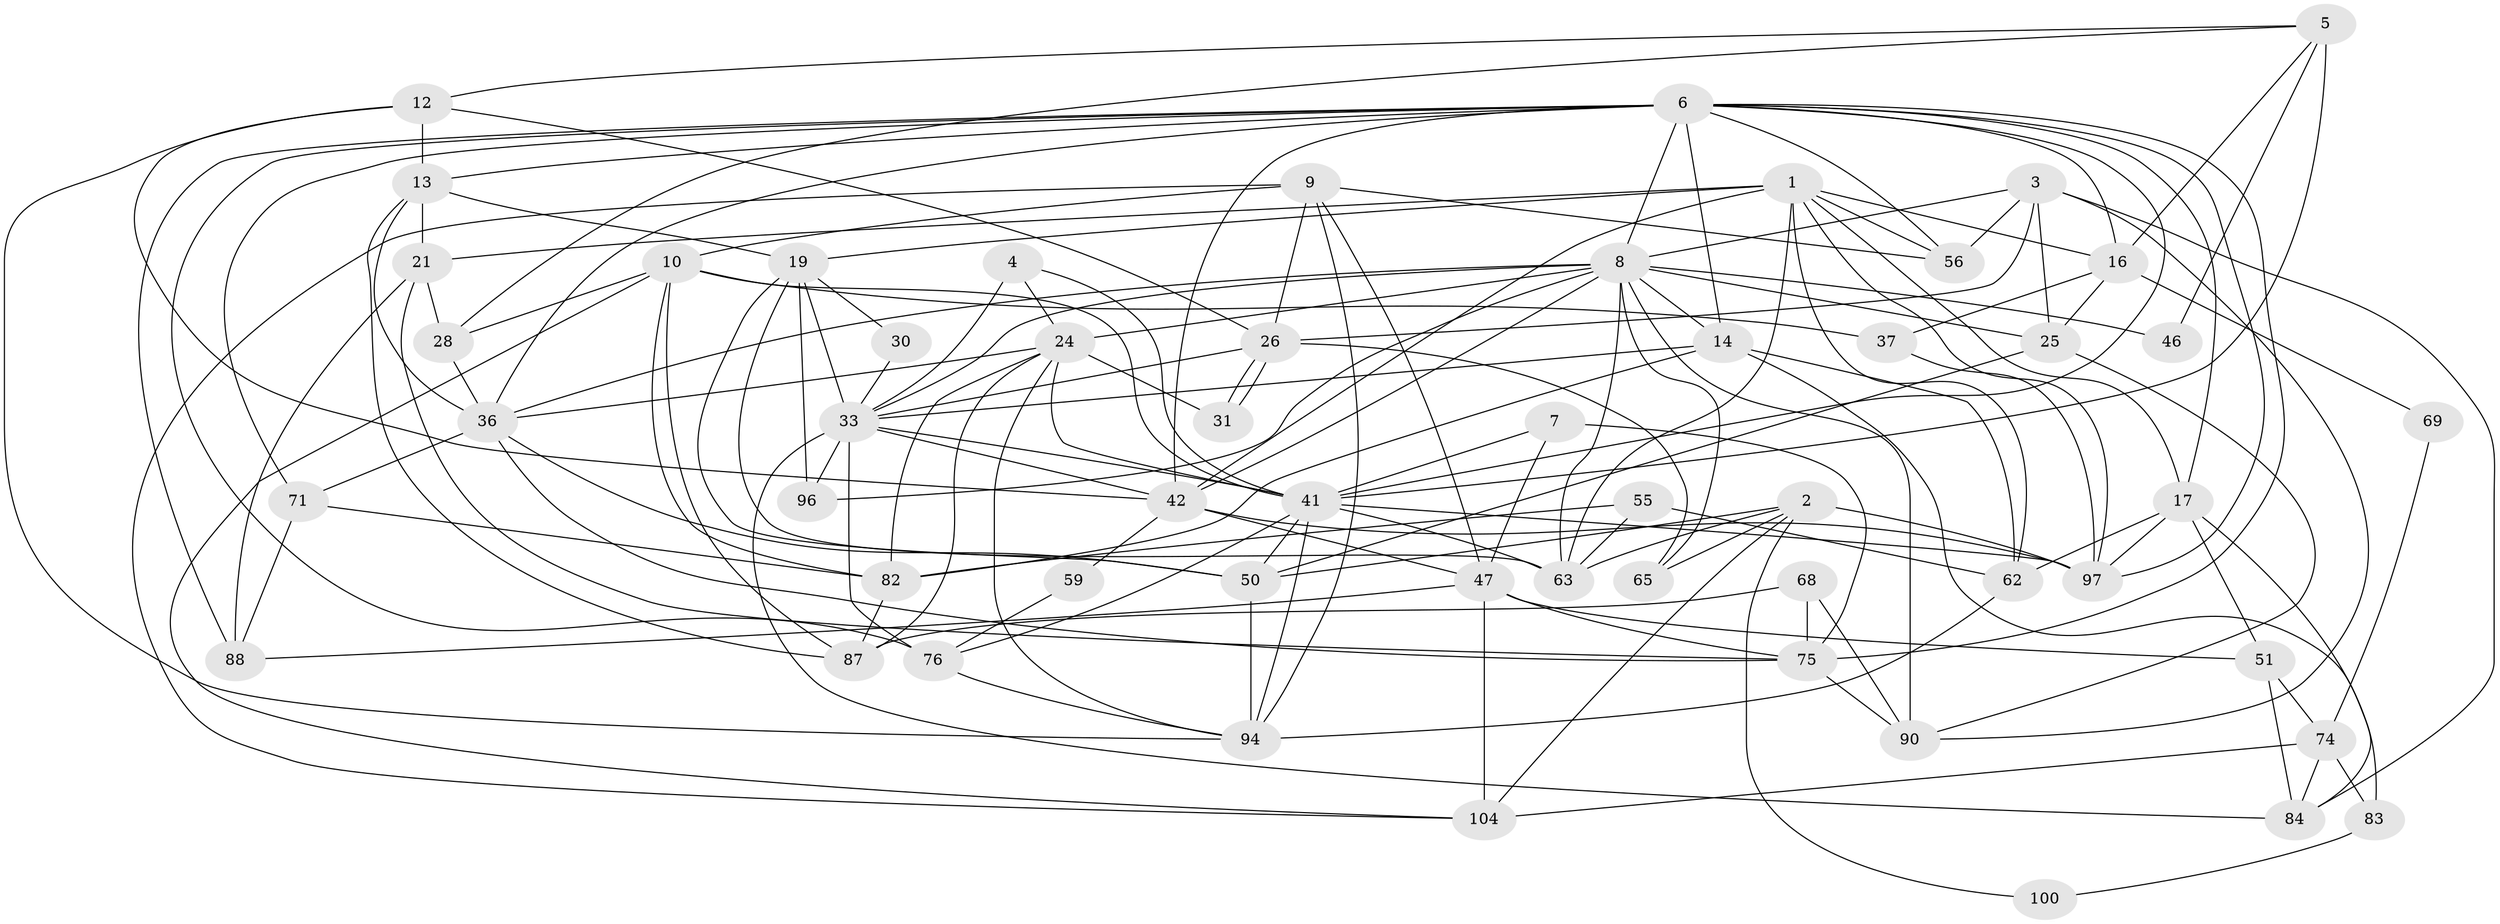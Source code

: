 // original degree distribution, {3: 0.24545454545454545, 6: 0.12727272727272726, 4: 0.24545454545454545, 2: 0.14545454545454545, 5: 0.21818181818181817, 8: 0.00909090909090909, 7: 0.00909090909090909}
// Generated by graph-tools (version 1.1) at 2025/15/03/09/25 04:15:08]
// undirected, 55 vertices, 152 edges
graph export_dot {
graph [start="1"]
  node [color=gray90,style=filled];
  1 [super="+40+57"];
  2 [super="+77"];
  3 [super="+95"];
  4;
  5 [super="+103"];
  6 [super="+15"];
  7;
  8 [super="+58+102+101+18"];
  9 [super="+11"];
  10 [super="+44"];
  12;
  13;
  14 [super="+45"];
  16 [super="+80+89"];
  17 [super="+22+79"];
  19 [super="+32+64+91"];
  21 [super="+52"];
  24 [super="+35"];
  25 [super="+78+39"];
  26 [super="+27"];
  28;
  30;
  31;
  33 [super="+48+34"];
  36 [super="+86+43"];
  37;
  41 [super="+108+60+73"];
  42 [super="+107+67"];
  46;
  47 [super="+66+54"];
  50;
  51;
  55;
  56;
  59;
  62;
  63 [super="+70"];
  65;
  68;
  69;
  71;
  74;
  75;
  76 [super="+85"];
  82;
  83;
  84 [super="+105"];
  87 [super="+93"];
  88;
  90;
  94;
  96;
  97 [super="+99"];
  100;
  104;
  1 -- 42;
  1 -- 97;
  1 -- 19;
  1 -- 63 [weight=2];
  1 -- 21;
  1 -- 16;
  1 -- 17;
  1 -- 56;
  1 -- 62;
  2 -- 50;
  2 -- 65;
  2 -- 63;
  2 -- 100;
  2 -- 104;
  2 -- 97;
  3 -- 26;
  3 -- 90;
  3 -- 84;
  3 -- 56;
  3 -- 25;
  3 -- 8;
  4 -- 24;
  4 -- 33 [weight=2];
  4 -- 41;
  5 -- 28;
  5 -- 16;
  5 -- 41;
  5 -- 12;
  5 -- 46;
  6 -- 16;
  6 -- 71 [weight=2];
  6 -- 41 [weight=2];
  6 -- 97;
  6 -- 36;
  6 -- 8;
  6 -- 42;
  6 -- 75;
  6 -- 76;
  6 -- 13;
  6 -- 14;
  6 -- 17;
  6 -- 56;
  6 -- 88;
  7 -- 75;
  7 -- 41;
  7 -- 47;
  8 -- 36 [weight=2];
  8 -- 46;
  8 -- 96;
  8 -- 65;
  8 -- 90;
  8 -- 14 [weight=2];
  8 -- 63 [weight=2];
  8 -- 33;
  8 -- 24;
  8 -- 25 [weight=2];
  8 -- 42;
  9 -- 94;
  9 -- 26;
  9 -- 56;
  9 -- 104;
  9 -- 10;
  9 -- 47;
  10 -- 28;
  10 -- 87;
  10 -- 82;
  10 -- 41;
  10 -- 104;
  10 -- 37;
  12 -- 94;
  12 -- 13;
  12 -- 26;
  12 -- 42;
  13 -- 87;
  13 -- 21;
  13 -- 19;
  13 -- 36;
  14 -- 82;
  14 -- 83;
  14 -- 62;
  14 -- 33;
  16 -- 25 [weight=3];
  16 -- 69;
  16 -- 37;
  17 -- 51;
  17 -- 62;
  17 -- 97;
  17 -- 84;
  19 -- 33;
  19 -- 96;
  19 -- 63;
  19 -- 30;
  19 -- 50;
  21 -- 75;
  21 -- 88;
  21 -- 28;
  24 -- 94;
  24 -- 31;
  24 -- 82;
  24 -- 87;
  24 -- 41;
  24 -- 36;
  25 -- 50;
  25 -- 90;
  26 -- 31;
  26 -- 31;
  26 -- 65;
  26 -- 33;
  28 -- 36;
  30 -- 33;
  33 -- 41;
  33 -- 96 [weight=2];
  33 -- 84;
  33 -- 42;
  33 -- 76;
  36 -- 50;
  36 -- 75;
  36 -- 71;
  37 -- 97;
  41 -- 50;
  41 -- 94;
  41 -- 63;
  41 -- 97;
  41 -- 76;
  42 -- 59;
  42 -- 97;
  42 -- 47;
  47 -- 51;
  47 -- 104;
  47 -- 75 [weight=2];
  47 -- 88;
  50 -- 94;
  51 -- 74;
  51 -- 84;
  55 -- 82;
  55 -- 63;
  55 -- 62;
  59 -- 76;
  62 -- 94;
  68 -- 87;
  68 -- 75;
  68 -- 90;
  69 -- 74;
  71 -- 88;
  71 -- 82;
  74 -- 104;
  74 -- 83;
  74 -- 84;
  75 -- 90;
  76 -- 94;
  82 -- 87;
  83 -- 100;
}
